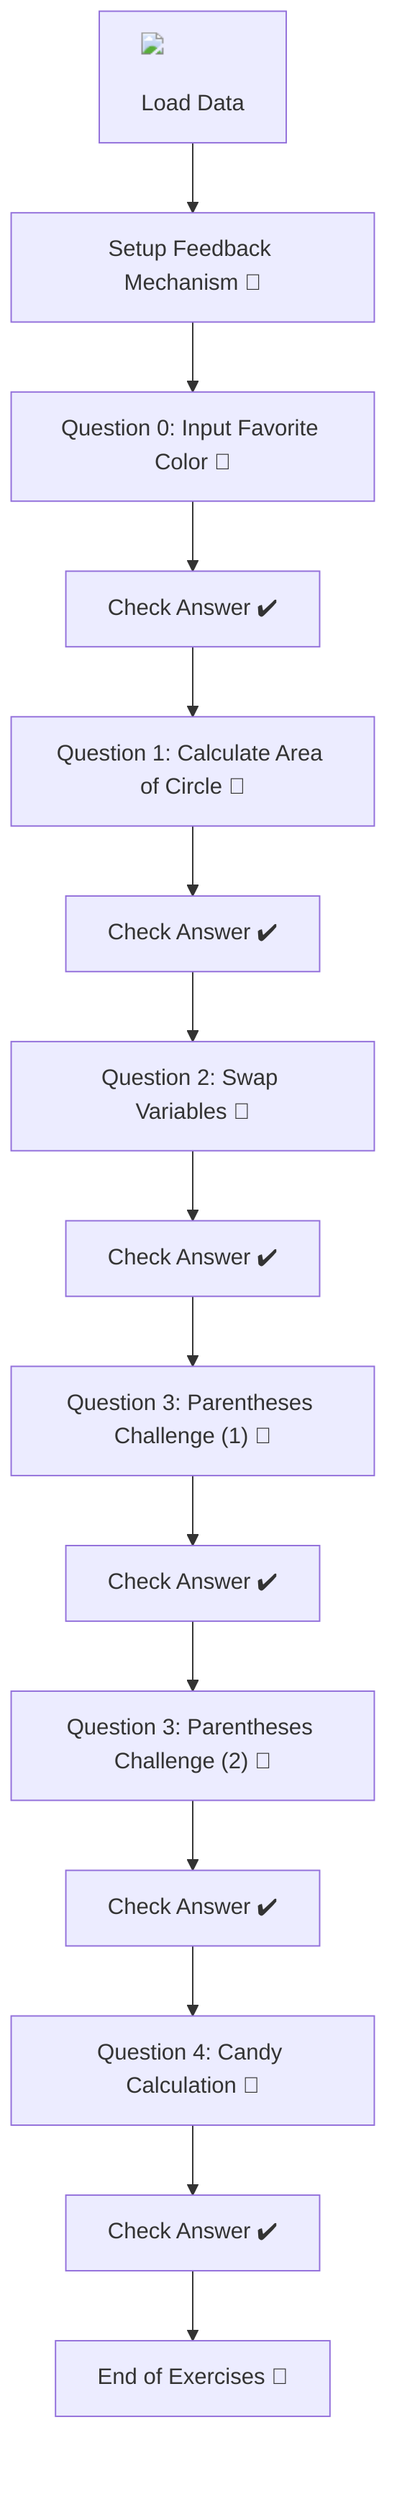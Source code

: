 flowchart TD
    A["<img src='icons/file.svg'/> <br/> Load Data"] --> B["Setup Feedback Mechanism 🤖"]
    B --> C["Question 0: Input Favorite Color 🎨"]
    C --> D["Check Answer ✔️"]
    D --> E["Question 1: Calculate Area of Circle 📏"]
    E --> F["Check Answer ✔️"]
    F --> G["Question 2: Swap Variables 🔄"]
    G --> H["Check Answer ✔️"]
    H --> I["Question 3: Parentheses Challenge (1) 🔢"]
    I --> J["Check Answer ✔️"]
    J --> K["Question 3: Parentheses Challenge (2) 🔢"]
    K --> L["Check Answer ✔️"]
    L --> M["Question 4: Candy Calculation 🍬"]
    M --> N["Check Answer ✔️"]
    N --> O["End of Exercises 🚀"]